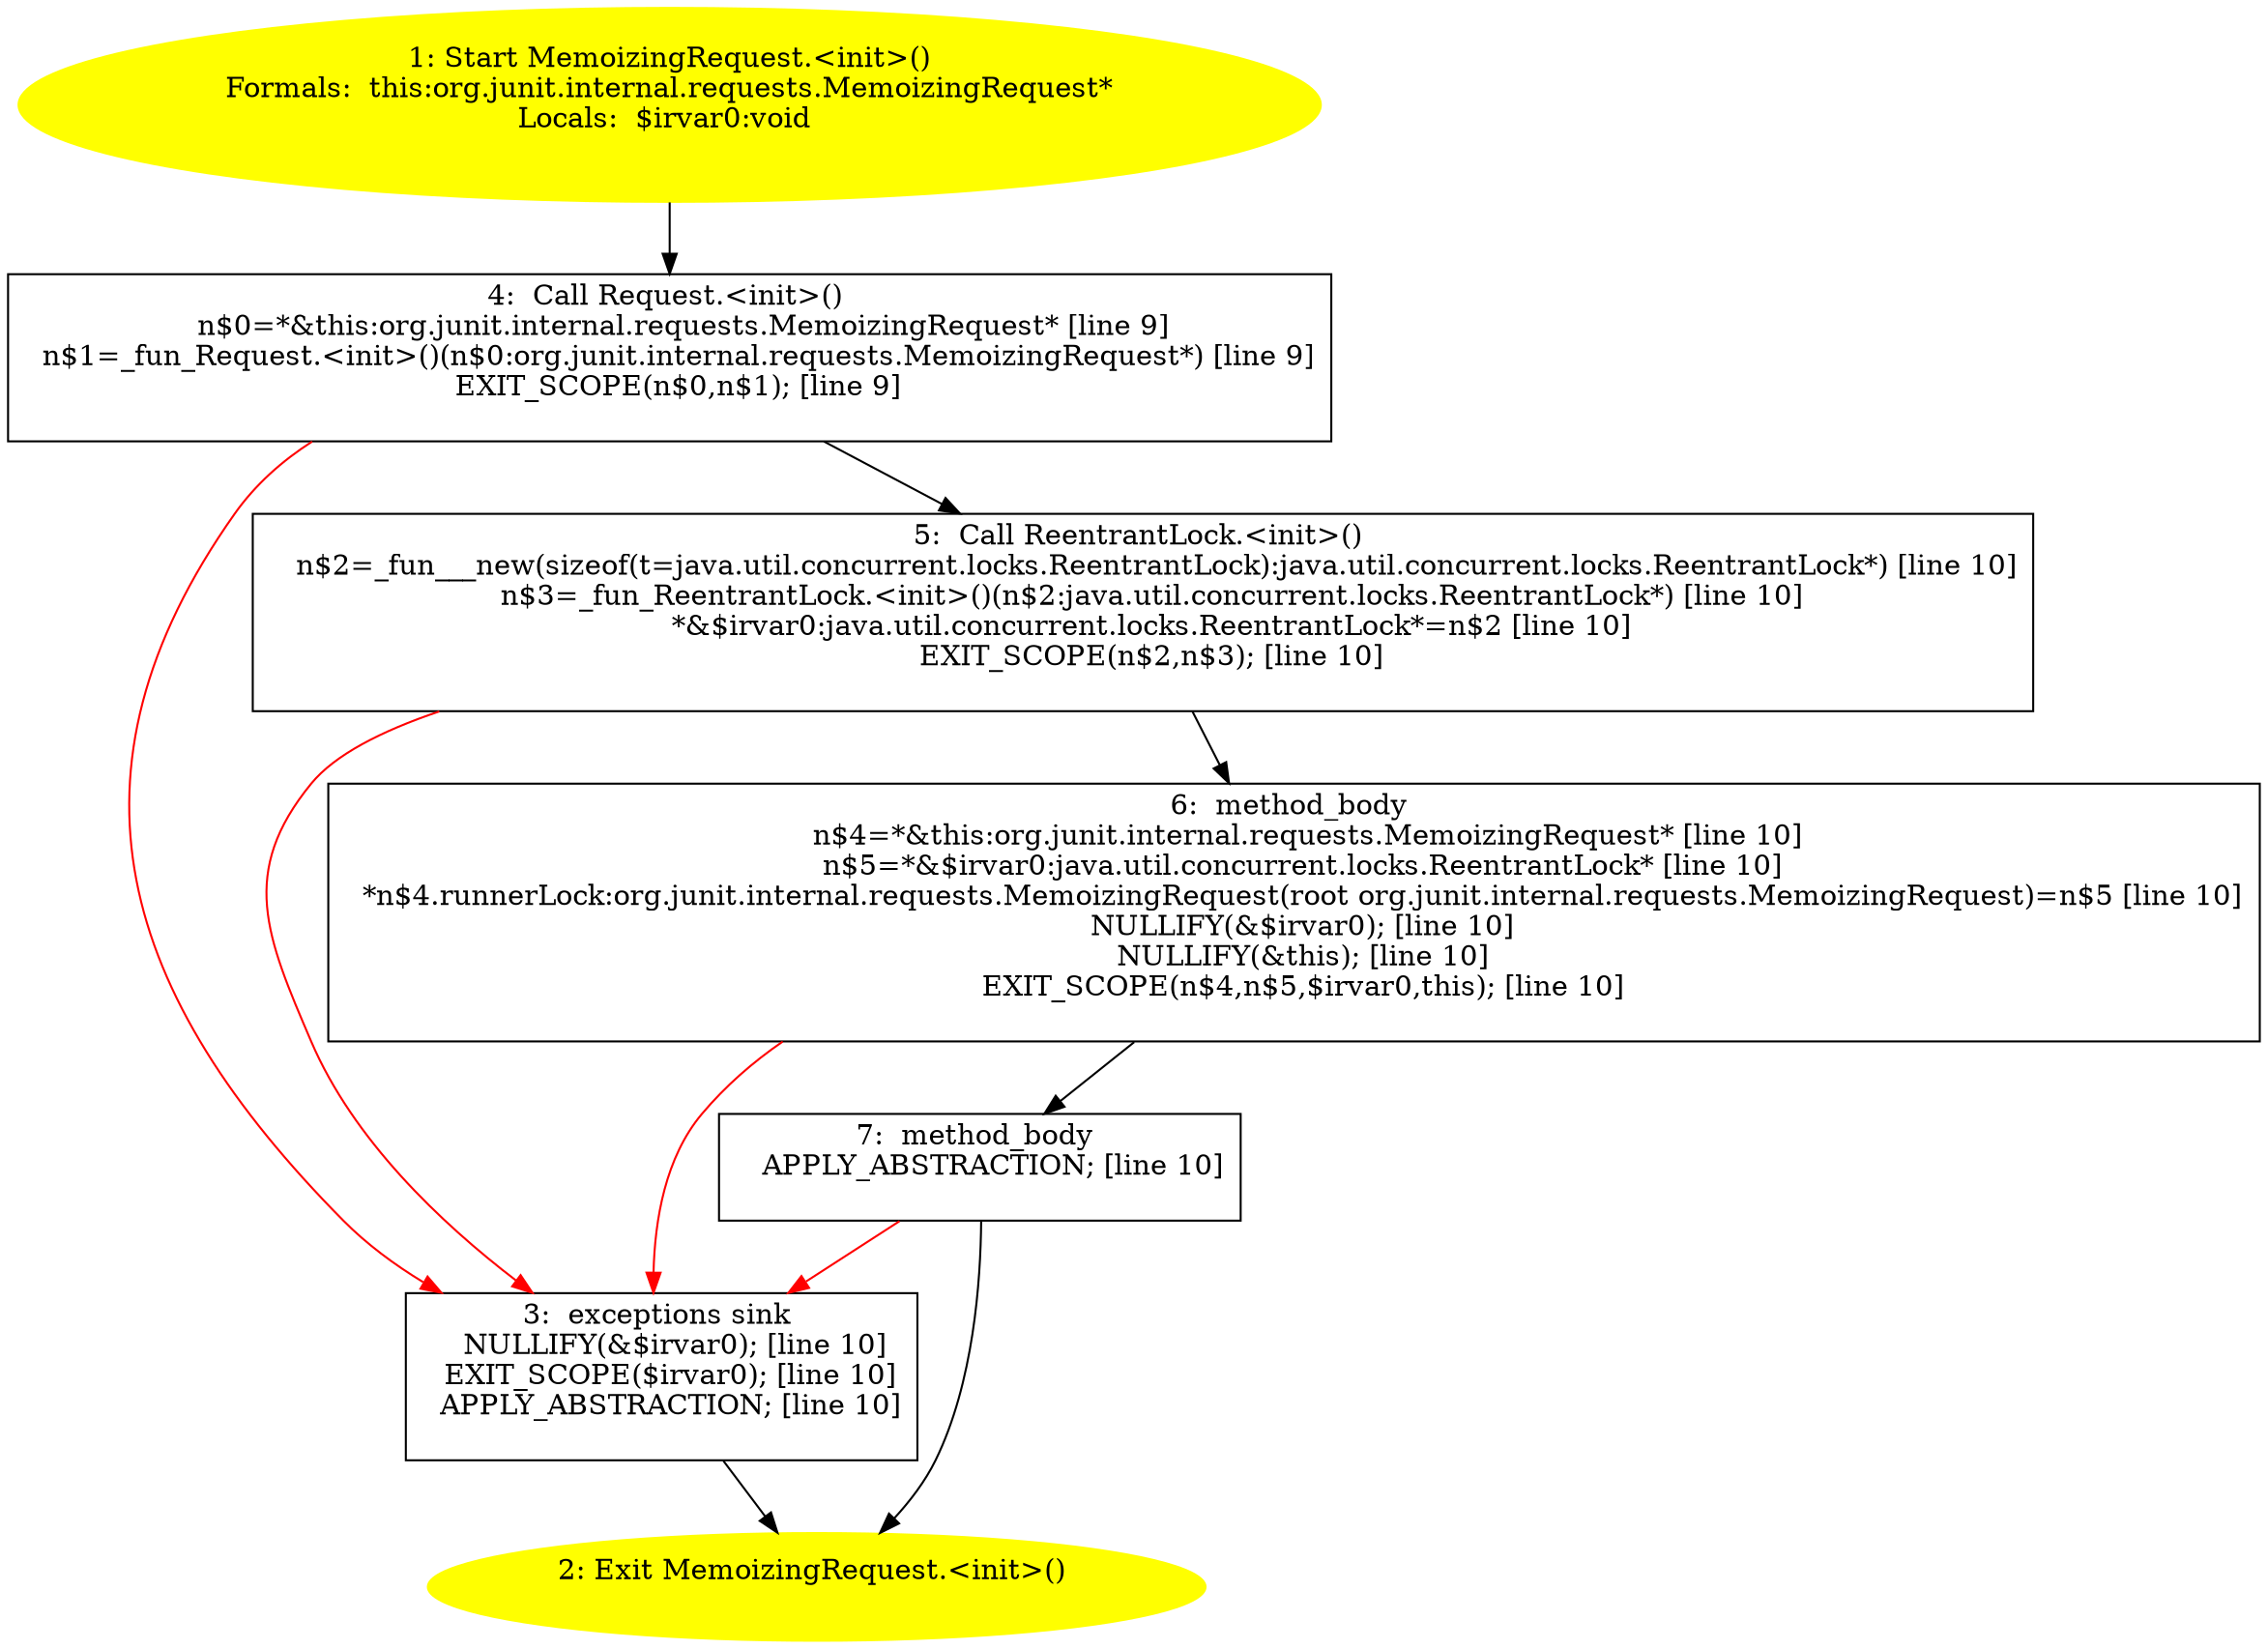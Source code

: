 /* @generated */
digraph cfg {
"org.junit.internal.requests.MemoizingRequest.<init>().b898ce5c92e51e47282843bdc6a4add4_1" [label="1: Start MemoizingRequest.<init>()\nFormals:  this:org.junit.internal.requests.MemoizingRequest*\nLocals:  $irvar0:void \n  " color=yellow style=filled]
	

	 "org.junit.internal.requests.MemoizingRequest.<init>().b898ce5c92e51e47282843bdc6a4add4_1" -> "org.junit.internal.requests.MemoizingRequest.<init>().b898ce5c92e51e47282843bdc6a4add4_4" ;
"org.junit.internal.requests.MemoizingRequest.<init>().b898ce5c92e51e47282843bdc6a4add4_2" [label="2: Exit MemoizingRequest.<init>() \n  " color=yellow style=filled]
	

"org.junit.internal.requests.MemoizingRequest.<init>().b898ce5c92e51e47282843bdc6a4add4_3" [label="3:  exceptions sink \n   NULLIFY(&$irvar0); [line 10]\n  EXIT_SCOPE($irvar0); [line 10]\n  APPLY_ABSTRACTION; [line 10]\n " shape="box"]
	

	 "org.junit.internal.requests.MemoizingRequest.<init>().b898ce5c92e51e47282843bdc6a4add4_3" -> "org.junit.internal.requests.MemoizingRequest.<init>().b898ce5c92e51e47282843bdc6a4add4_2" ;
"org.junit.internal.requests.MemoizingRequest.<init>().b898ce5c92e51e47282843bdc6a4add4_4" [label="4:  Call Request.<init>() \n   n$0=*&this:org.junit.internal.requests.MemoizingRequest* [line 9]\n  n$1=_fun_Request.<init>()(n$0:org.junit.internal.requests.MemoizingRequest*) [line 9]\n  EXIT_SCOPE(n$0,n$1); [line 9]\n " shape="box"]
	

	 "org.junit.internal.requests.MemoizingRequest.<init>().b898ce5c92e51e47282843bdc6a4add4_4" -> "org.junit.internal.requests.MemoizingRequest.<init>().b898ce5c92e51e47282843bdc6a4add4_5" ;
	 "org.junit.internal.requests.MemoizingRequest.<init>().b898ce5c92e51e47282843bdc6a4add4_4" -> "org.junit.internal.requests.MemoizingRequest.<init>().b898ce5c92e51e47282843bdc6a4add4_3" [color="red" ];
"org.junit.internal.requests.MemoizingRequest.<init>().b898ce5c92e51e47282843bdc6a4add4_5" [label="5:  Call ReentrantLock.<init>() \n   n$2=_fun___new(sizeof(t=java.util.concurrent.locks.ReentrantLock):java.util.concurrent.locks.ReentrantLock*) [line 10]\n  n$3=_fun_ReentrantLock.<init>()(n$2:java.util.concurrent.locks.ReentrantLock*) [line 10]\n  *&$irvar0:java.util.concurrent.locks.ReentrantLock*=n$2 [line 10]\n  EXIT_SCOPE(n$2,n$3); [line 10]\n " shape="box"]
	

	 "org.junit.internal.requests.MemoizingRequest.<init>().b898ce5c92e51e47282843bdc6a4add4_5" -> "org.junit.internal.requests.MemoizingRequest.<init>().b898ce5c92e51e47282843bdc6a4add4_6" ;
	 "org.junit.internal.requests.MemoizingRequest.<init>().b898ce5c92e51e47282843bdc6a4add4_5" -> "org.junit.internal.requests.MemoizingRequest.<init>().b898ce5c92e51e47282843bdc6a4add4_3" [color="red" ];
"org.junit.internal.requests.MemoizingRequest.<init>().b898ce5c92e51e47282843bdc6a4add4_6" [label="6:  method_body \n   n$4=*&this:org.junit.internal.requests.MemoizingRequest* [line 10]\n  n$5=*&$irvar0:java.util.concurrent.locks.ReentrantLock* [line 10]\n  *n$4.runnerLock:org.junit.internal.requests.MemoizingRequest(root org.junit.internal.requests.MemoizingRequest)=n$5 [line 10]\n  NULLIFY(&$irvar0); [line 10]\n  NULLIFY(&this); [line 10]\n  EXIT_SCOPE(n$4,n$5,$irvar0,this); [line 10]\n " shape="box"]
	

	 "org.junit.internal.requests.MemoizingRequest.<init>().b898ce5c92e51e47282843bdc6a4add4_6" -> "org.junit.internal.requests.MemoizingRequest.<init>().b898ce5c92e51e47282843bdc6a4add4_7" ;
	 "org.junit.internal.requests.MemoizingRequest.<init>().b898ce5c92e51e47282843bdc6a4add4_6" -> "org.junit.internal.requests.MemoizingRequest.<init>().b898ce5c92e51e47282843bdc6a4add4_3" [color="red" ];
"org.junit.internal.requests.MemoizingRequest.<init>().b898ce5c92e51e47282843bdc6a4add4_7" [label="7:  method_body \n   APPLY_ABSTRACTION; [line 10]\n " shape="box"]
	

	 "org.junit.internal.requests.MemoizingRequest.<init>().b898ce5c92e51e47282843bdc6a4add4_7" -> "org.junit.internal.requests.MemoizingRequest.<init>().b898ce5c92e51e47282843bdc6a4add4_2" ;
	 "org.junit.internal.requests.MemoizingRequest.<init>().b898ce5c92e51e47282843bdc6a4add4_7" -> "org.junit.internal.requests.MemoizingRequest.<init>().b898ce5c92e51e47282843bdc6a4add4_3" [color="red" ];
}
